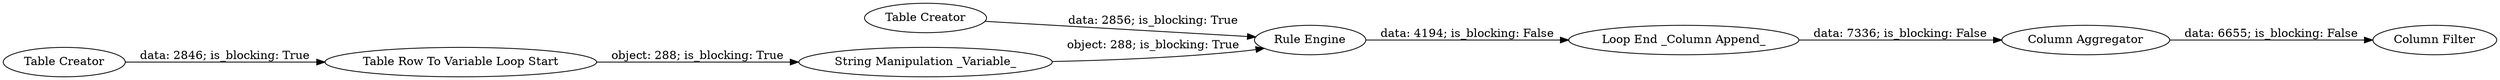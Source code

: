 digraph {
	"4588363788512906729_2" [label="Table Row To Variable Loop Start"]
	"4588363788512906729_4" [label="String Manipulation _Variable_"]
	"4588363788512906729_1" [label="Table Creator"]
	"4588363788512906729_3" [label="Rule Engine"]
	"4588363788512906729_5" [label="Loop End _Column Append_"]
	"4588363788512906729_7" [label="Column Aggregator"]
	"4588363788512906729_6" [label="Table Creator"]
	"4588363788512906729_8" [label="Column Filter"]
	"4588363788512906729_1" -> "4588363788512906729_3" [label="data: 2856; is_blocking: True"]
	"4588363788512906729_2" -> "4588363788512906729_4" [label="object: 288; is_blocking: True"]
	"4588363788512906729_4" -> "4588363788512906729_3" [label="object: 288; is_blocking: True"]
	"4588363788512906729_3" -> "4588363788512906729_5" [label="data: 4194; is_blocking: False"]
	"4588363788512906729_6" -> "4588363788512906729_2" [label="data: 2846; is_blocking: True"]
	"4588363788512906729_5" -> "4588363788512906729_7" [label="data: 7336; is_blocking: False"]
	"4588363788512906729_7" -> "4588363788512906729_8" [label="data: 6655; is_blocking: False"]
	rankdir=LR
}
